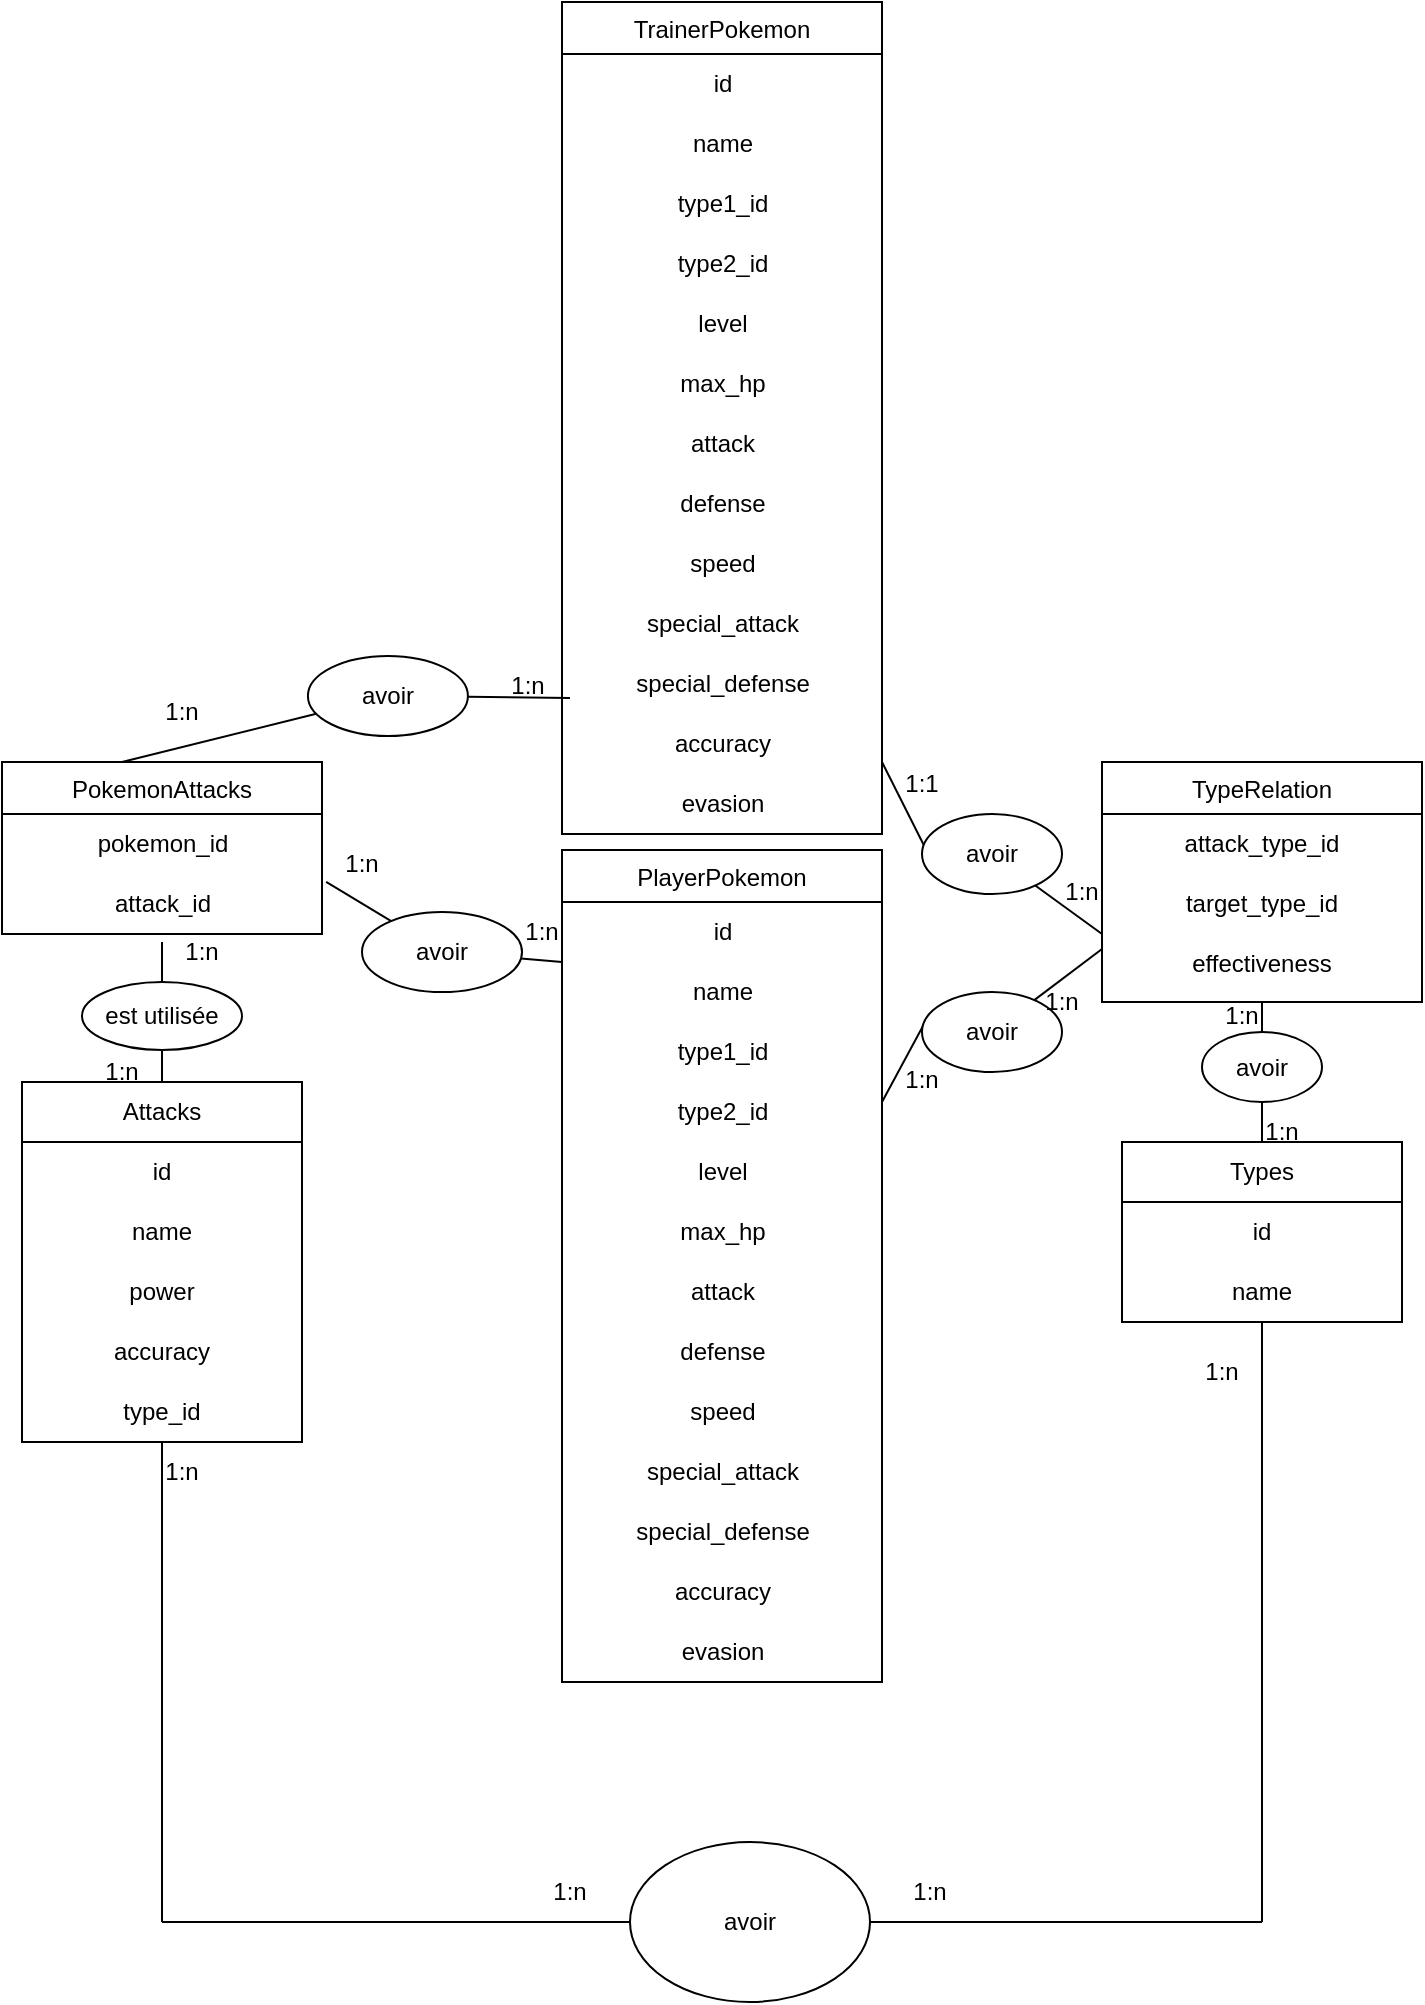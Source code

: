 <mxfile version="24.7.5">
  <diagram id="C5RBs43oDa-KdzZeNtuy" name="Page-1">
    <mxGraphModel dx="1658" dy="828" grid="1" gridSize="10" guides="1" tooltips="1" connect="1" arrows="1" fold="1" page="1" pageScale="1" pageWidth="827" pageHeight="1169" math="0" shadow="0">
      <root>
        <mxCell id="WIyWlLk6GJQsqaUBKTNV-0" />
        <mxCell id="WIyWlLk6GJQsqaUBKTNV-1" parent="WIyWlLk6GJQsqaUBKTNV-0" />
        <mxCell id="zkfFHV4jXpPFQw0GAbJ--6" value="TrainerPokemon" style="swimlane;fontStyle=0;align=center;verticalAlign=top;childLayout=stackLayout;horizontal=1;startSize=26;horizontalStack=0;resizeParent=1;resizeLast=0;collapsible=1;marginBottom=0;rounded=0;shadow=0;strokeWidth=1;" parent="WIyWlLk6GJQsqaUBKTNV-1" vertex="1">
          <mxGeometry x="320" width="160" height="416" as="geometry">
            <mxRectangle x="130" y="380" width="160" height="26" as="alternateBounds" />
          </mxGeometry>
        </mxCell>
        <mxCell id="Q6tB_0oO0poqJp2RzLPP-0" value="id" style="text;html=1;align=center;verticalAlign=middle;resizable=0;points=[];autosize=1;strokeColor=none;fillColor=none;" parent="zkfFHV4jXpPFQw0GAbJ--6" vertex="1">
          <mxGeometry y="26" width="160" height="30" as="geometry" />
        </mxCell>
        <mxCell id="Q6tB_0oO0poqJp2RzLPP-1" value="name" style="text;html=1;align=center;verticalAlign=middle;resizable=0;points=[];autosize=1;strokeColor=none;fillColor=none;" parent="zkfFHV4jXpPFQw0GAbJ--6" vertex="1">
          <mxGeometry y="56" width="160" height="30" as="geometry" />
        </mxCell>
        <mxCell id="Q6tB_0oO0poqJp2RzLPP-2" value="type1_id" style="text;html=1;align=center;verticalAlign=middle;resizable=0;points=[];autosize=1;strokeColor=none;fillColor=none;" parent="zkfFHV4jXpPFQw0GAbJ--6" vertex="1">
          <mxGeometry y="86" width="160" height="30" as="geometry" />
        </mxCell>
        <mxCell id="Q6tB_0oO0poqJp2RzLPP-3" value="type2_id" style="text;html=1;align=center;verticalAlign=middle;resizable=0;points=[];autosize=1;strokeColor=none;fillColor=none;" parent="zkfFHV4jXpPFQw0GAbJ--6" vertex="1">
          <mxGeometry y="116" width="160" height="30" as="geometry" />
        </mxCell>
        <mxCell id="Q6tB_0oO0poqJp2RzLPP-4" value="level" style="text;html=1;align=center;verticalAlign=middle;resizable=0;points=[];autosize=1;strokeColor=none;fillColor=none;" parent="zkfFHV4jXpPFQw0GAbJ--6" vertex="1">
          <mxGeometry y="146" width="160" height="30" as="geometry" />
        </mxCell>
        <mxCell id="Q6tB_0oO0poqJp2RzLPP-5" value="max_hp" style="text;html=1;align=center;verticalAlign=middle;resizable=0;points=[];autosize=1;strokeColor=none;fillColor=none;" parent="zkfFHV4jXpPFQw0GAbJ--6" vertex="1">
          <mxGeometry y="176" width="160" height="30" as="geometry" />
        </mxCell>
        <mxCell id="Q6tB_0oO0poqJp2RzLPP-6" value="attack" style="text;html=1;align=center;verticalAlign=middle;resizable=0;points=[];autosize=1;strokeColor=none;fillColor=none;" parent="zkfFHV4jXpPFQw0GAbJ--6" vertex="1">
          <mxGeometry y="206" width="160" height="30" as="geometry" />
        </mxCell>
        <mxCell id="Q6tB_0oO0poqJp2RzLPP-7" value="defense" style="text;html=1;align=center;verticalAlign=middle;resizable=0;points=[];autosize=1;strokeColor=none;fillColor=none;" parent="zkfFHV4jXpPFQw0GAbJ--6" vertex="1">
          <mxGeometry y="236" width="160" height="30" as="geometry" />
        </mxCell>
        <mxCell id="Q6tB_0oO0poqJp2RzLPP-8" value="speed" style="text;html=1;align=center;verticalAlign=middle;resizable=0;points=[];autosize=1;strokeColor=none;fillColor=none;" parent="zkfFHV4jXpPFQw0GAbJ--6" vertex="1">
          <mxGeometry y="266" width="160" height="30" as="geometry" />
        </mxCell>
        <mxCell id="Q6tB_0oO0poqJp2RzLPP-9" value="special_attack" style="text;html=1;align=center;verticalAlign=middle;resizable=0;points=[];autosize=1;strokeColor=none;fillColor=none;" parent="zkfFHV4jXpPFQw0GAbJ--6" vertex="1">
          <mxGeometry y="296" width="160" height="30" as="geometry" />
        </mxCell>
        <mxCell id="Q6tB_0oO0poqJp2RzLPP-10" value="special_defense" style="text;html=1;align=center;verticalAlign=middle;resizable=0;points=[];autosize=1;strokeColor=none;fillColor=none;" parent="zkfFHV4jXpPFQw0GAbJ--6" vertex="1">
          <mxGeometry y="326" width="160" height="30" as="geometry" />
        </mxCell>
        <mxCell id="Q6tB_0oO0poqJp2RzLPP-12" value="accuracy" style="text;html=1;align=center;verticalAlign=middle;resizable=0;points=[];autosize=1;strokeColor=none;fillColor=none;" parent="zkfFHV4jXpPFQw0GAbJ--6" vertex="1">
          <mxGeometry y="356" width="160" height="30" as="geometry" />
        </mxCell>
        <mxCell id="Q6tB_0oO0poqJp2RzLPP-11" value="evasion" style="text;html=1;align=center;verticalAlign=middle;resizable=0;points=[];autosize=1;strokeColor=none;fillColor=none;" parent="zkfFHV4jXpPFQw0GAbJ--6" vertex="1">
          <mxGeometry y="386" width="160" height="30" as="geometry" />
        </mxCell>
        <mxCell id="zkfFHV4jXpPFQw0GAbJ--13" value="PokemonAttacks" style="swimlane;fontStyle=0;align=center;verticalAlign=top;childLayout=stackLayout;horizontal=1;startSize=26;horizontalStack=0;resizeParent=1;resizeLast=0;collapsible=1;marginBottom=0;rounded=0;shadow=0;strokeWidth=1;" parent="WIyWlLk6GJQsqaUBKTNV-1" vertex="1">
          <mxGeometry x="40" y="380" width="160" height="86" as="geometry">
            <mxRectangle x="340" y="380" width="170" height="26" as="alternateBounds" />
          </mxGeometry>
        </mxCell>
        <mxCell id="Q6tB_0oO0poqJp2RzLPP-27" value="pokemon_id" style="text;html=1;align=center;verticalAlign=middle;resizable=0;points=[];autosize=1;strokeColor=none;fillColor=none;" parent="zkfFHV4jXpPFQw0GAbJ--13" vertex="1">
          <mxGeometry y="26" width="160" height="30" as="geometry" />
        </mxCell>
        <mxCell id="Q6tB_0oO0poqJp2RzLPP-28" value="attack_id" style="text;html=1;align=center;verticalAlign=middle;resizable=0;points=[];autosize=1;strokeColor=none;fillColor=none;" parent="zkfFHV4jXpPFQw0GAbJ--13" vertex="1">
          <mxGeometry y="56" width="160" height="30" as="geometry" />
        </mxCell>
        <mxCell id="zkfFHV4jXpPFQw0GAbJ--17" value="TypeRelation" style="swimlane;fontStyle=0;align=center;verticalAlign=top;childLayout=stackLayout;horizontal=1;startSize=26;horizontalStack=0;resizeParent=1;resizeLast=0;collapsible=1;marginBottom=0;rounded=0;shadow=0;strokeWidth=1;" parent="WIyWlLk6GJQsqaUBKTNV-1" vertex="1">
          <mxGeometry x="590" y="380" width="160" height="120" as="geometry">
            <mxRectangle x="550" y="140" width="160" height="26" as="alternateBounds" />
          </mxGeometry>
        </mxCell>
        <mxCell id="JcOkQ7_HRd8-NF1b0VW--25" value="attack_type_id" style="text;html=1;align=center;verticalAlign=middle;whiteSpace=wrap;rounded=0;" vertex="1" parent="zkfFHV4jXpPFQw0GAbJ--17">
          <mxGeometry y="26" width="160" height="30" as="geometry" />
        </mxCell>
        <mxCell id="JcOkQ7_HRd8-NF1b0VW--26" value="target_type_id" style="text;html=1;align=center;verticalAlign=middle;whiteSpace=wrap;rounded=0;" vertex="1" parent="zkfFHV4jXpPFQw0GAbJ--17">
          <mxGeometry y="56" width="160" height="30" as="geometry" />
        </mxCell>
        <mxCell id="JcOkQ7_HRd8-NF1b0VW--27" value="effectiveness" style="text;html=1;align=center;verticalAlign=middle;whiteSpace=wrap;rounded=0;" vertex="1" parent="zkfFHV4jXpPFQw0GAbJ--17">
          <mxGeometry y="86" width="160" height="30" as="geometry" />
        </mxCell>
        <mxCell id="Q6tB_0oO0poqJp2RzLPP-13" value="PlayerPokemon" style="swimlane;fontStyle=0;align=center;verticalAlign=top;childLayout=stackLayout;horizontal=1;startSize=26;horizontalStack=0;resizeParent=1;resizeLast=0;collapsible=1;marginBottom=0;rounded=0;shadow=0;strokeWidth=1;" parent="WIyWlLk6GJQsqaUBKTNV-1" vertex="1">
          <mxGeometry x="320" y="424" width="160" height="416" as="geometry">
            <mxRectangle x="130" y="380" width="160" height="26" as="alternateBounds" />
          </mxGeometry>
        </mxCell>
        <mxCell id="Q6tB_0oO0poqJp2RzLPP-14" value="id" style="text;html=1;align=center;verticalAlign=middle;resizable=0;points=[];autosize=1;strokeColor=none;fillColor=none;" parent="Q6tB_0oO0poqJp2RzLPP-13" vertex="1">
          <mxGeometry y="26" width="160" height="30" as="geometry" />
        </mxCell>
        <mxCell id="Q6tB_0oO0poqJp2RzLPP-15" value="name" style="text;html=1;align=center;verticalAlign=middle;resizable=0;points=[];autosize=1;strokeColor=none;fillColor=none;" parent="Q6tB_0oO0poqJp2RzLPP-13" vertex="1">
          <mxGeometry y="56" width="160" height="30" as="geometry" />
        </mxCell>
        <mxCell id="Q6tB_0oO0poqJp2RzLPP-16" value="type1_id" style="text;html=1;align=center;verticalAlign=middle;resizable=0;points=[];autosize=1;strokeColor=none;fillColor=none;" parent="Q6tB_0oO0poqJp2RzLPP-13" vertex="1">
          <mxGeometry y="86" width="160" height="30" as="geometry" />
        </mxCell>
        <mxCell id="Q6tB_0oO0poqJp2RzLPP-17" value="type2_id" style="text;html=1;align=center;verticalAlign=middle;resizable=0;points=[];autosize=1;strokeColor=none;fillColor=none;" parent="Q6tB_0oO0poqJp2RzLPP-13" vertex="1">
          <mxGeometry y="116" width="160" height="30" as="geometry" />
        </mxCell>
        <mxCell id="Q6tB_0oO0poqJp2RzLPP-18" value="level" style="text;html=1;align=center;verticalAlign=middle;resizable=0;points=[];autosize=1;strokeColor=none;fillColor=none;" parent="Q6tB_0oO0poqJp2RzLPP-13" vertex="1">
          <mxGeometry y="146" width="160" height="30" as="geometry" />
        </mxCell>
        <mxCell id="Q6tB_0oO0poqJp2RzLPP-19" value="max_hp" style="text;html=1;align=center;verticalAlign=middle;resizable=0;points=[];autosize=1;strokeColor=none;fillColor=none;" parent="Q6tB_0oO0poqJp2RzLPP-13" vertex="1">
          <mxGeometry y="176" width="160" height="30" as="geometry" />
        </mxCell>
        <mxCell id="Q6tB_0oO0poqJp2RzLPP-20" value="attack" style="text;html=1;align=center;verticalAlign=middle;resizable=0;points=[];autosize=1;strokeColor=none;fillColor=none;" parent="Q6tB_0oO0poqJp2RzLPP-13" vertex="1">
          <mxGeometry y="206" width="160" height="30" as="geometry" />
        </mxCell>
        <mxCell id="Q6tB_0oO0poqJp2RzLPP-21" value="defense" style="text;html=1;align=center;verticalAlign=middle;resizable=0;points=[];autosize=1;strokeColor=none;fillColor=none;" parent="Q6tB_0oO0poqJp2RzLPP-13" vertex="1">
          <mxGeometry y="236" width="160" height="30" as="geometry" />
        </mxCell>
        <mxCell id="Q6tB_0oO0poqJp2RzLPP-22" value="speed" style="text;html=1;align=center;verticalAlign=middle;resizable=0;points=[];autosize=1;strokeColor=none;fillColor=none;" parent="Q6tB_0oO0poqJp2RzLPP-13" vertex="1">
          <mxGeometry y="266" width="160" height="30" as="geometry" />
        </mxCell>
        <mxCell id="Q6tB_0oO0poqJp2RzLPP-23" value="special_attack" style="text;html=1;align=center;verticalAlign=middle;resizable=0;points=[];autosize=1;strokeColor=none;fillColor=none;" parent="Q6tB_0oO0poqJp2RzLPP-13" vertex="1">
          <mxGeometry y="296" width="160" height="30" as="geometry" />
        </mxCell>
        <mxCell id="Q6tB_0oO0poqJp2RzLPP-24" value="special_defense" style="text;html=1;align=center;verticalAlign=middle;resizable=0;points=[];autosize=1;strokeColor=none;fillColor=none;" parent="Q6tB_0oO0poqJp2RzLPP-13" vertex="1">
          <mxGeometry y="326" width="160" height="30" as="geometry" />
        </mxCell>
        <mxCell id="Q6tB_0oO0poqJp2RzLPP-25" value="accuracy" style="text;html=1;align=center;verticalAlign=middle;resizable=0;points=[];autosize=1;strokeColor=none;fillColor=none;" parent="Q6tB_0oO0poqJp2RzLPP-13" vertex="1">
          <mxGeometry y="356" width="160" height="30" as="geometry" />
        </mxCell>
        <mxCell id="Q6tB_0oO0poqJp2RzLPP-26" value="evasion" style="text;html=1;align=center;verticalAlign=middle;resizable=0;points=[];autosize=1;strokeColor=none;fillColor=none;" parent="Q6tB_0oO0poqJp2RzLPP-13" vertex="1">
          <mxGeometry y="386" width="160" height="30" as="geometry" />
        </mxCell>
        <mxCell id="JcOkQ7_HRd8-NF1b0VW--2" value="1:n" style="text;html=1;align=center;verticalAlign=middle;whiteSpace=wrap;rounded=0;" vertex="1" parent="WIyWlLk6GJQsqaUBKTNV-1">
          <mxGeometry x="272.96" y="326.98" width="60" height="30" as="geometry" />
        </mxCell>
        <mxCell id="JcOkQ7_HRd8-NF1b0VW--3" value="1:n" style="text;html=1;align=center;verticalAlign=middle;whiteSpace=wrap;rounded=0;" vertex="1" parent="WIyWlLk6GJQsqaUBKTNV-1">
          <mxGeometry x="190" y="416" width="60" height="30" as="geometry" />
        </mxCell>
        <mxCell id="JcOkQ7_HRd8-NF1b0VW--4" value="1:n" style="text;html=1;align=center;verticalAlign=middle;whiteSpace=wrap;rounded=0;" vertex="1" parent="WIyWlLk6GJQsqaUBKTNV-1">
          <mxGeometry x="280" y="450" width="60" height="30" as="geometry" />
        </mxCell>
        <mxCell id="JcOkQ7_HRd8-NF1b0VW--11" value="Attacks" style="swimlane;fontStyle=0;childLayout=stackLayout;horizontal=1;startSize=30;horizontalStack=0;resizeParent=1;resizeParentMax=0;resizeLast=0;collapsible=1;marginBottom=0;whiteSpace=wrap;html=1;" vertex="1" parent="WIyWlLk6GJQsqaUBKTNV-1">
          <mxGeometry x="50" y="540" width="140" height="180" as="geometry" />
        </mxCell>
        <mxCell id="JcOkQ7_HRd8-NF1b0VW--17" value="id" style="text;html=1;align=center;verticalAlign=middle;whiteSpace=wrap;rounded=0;" vertex="1" parent="JcOkQ7_HRd8-NF1b0VW--11">
          <mxGeometry y="30" width="140" height="30" as="geometry" />
        </mxCell>
        <mxCell id="JcOkQ7_HRd8-NF1b0VW--20" value="name" style="text;html=1;align=center;verticalAlign=middle;whiteSpace=wrap;rounded=0;" vertex="1" parent="JcOkQ7_HRd8-NF1b0VW--11">
          <mxGeometry y="60" width="140" height="30" as="geometry" />
        </mxCell>
        <mxCell id="JcOkQ7_HRd8-NF1b0VW--21" value="power" style="text;html=1;align=center;verticalAlign=middle;whiteSpace=wrap;rounded=0;" vertex="1" parent="JcOkQ7_HRd8-NF1b0VW--11">
          <mxGeometry y="90" width="140" height="30" as="geometry" />
        </mxCell>
        <mxCell id="JcOkQ7_HRd8-NF1b0VW--19" value="accuracy" style="text;html=1;align=center;verticalAlign=middle;whiteSpace=wrap;rounded=0;" vertex="1" parent="JcOkQ7_HRd8-NF1b0VW--11">
          <mxGeometry y="120" width="140" height="30" as="geometry" />
        </mxCell>
        <mxCell id="JcOkQ7_HRd8-NF1b0VW--18" value="type_id" style="text;html=1;align=center;verticalAlign=middle;whiteSpace=wrap;rounded=0;" vertex="1" parent="JcOkQ7_HRd8-NF1b0VW--11">
          <mxGeometry y="150" width="140" height="30" as="geometry" />
        </mxCell>
        <mxCell id="JcOkQ7_HRd8-NF1b0VW--15" value="" style="endArrow=none;html=1;rounded=0;exitX=0.5;exitY=0;exitDx=0;exitDy=0;" edge="1" parent="WIyWlLk6GJQsqaUBKTNV-1" source="JcOkQ7_HRd8-NF1b0VW--11">
          <mxGeometry width="50" height="50" relative="1" as="geometry">
            <mxPoint x="70" y="520" as="sourcePoint" />
            <mxPoint x="120" y="470" as="targetPoint" />
            <Array as="points">
              <mxPoint x="120" y="480" />
            </Array>
          </mxGeometry>
        </mxCell>
        <mxCell id="JcOkQ7_HRd8-NF1b0VW--22" value="est utilisée" style="ellipse;whiteSpace=wrap;html=1;" vertex="1" parent="WIyWlLk6GJQsqaUBKTNV-1">
          <mxGeometry x="80" y="490" width="80" height="34" as="geometry" />
        </mxCell>
        <mxCell id="JcOkQ7_HRd8-NF1b0VW--23" value="1:n" style="text;html=1;align=center;verticalAlign=middle;whiteSpace=wrap;rounded=0;" vertex="1" parent="WIyWlLk6GJQsqaUBKTNV-1">
          <mxGeometry x="70" y="520" width="60" height="30" as="geometry" />
        </mxCell>
        <mxCell id="JcOkQ7_HRd8-NF1b0VW--24" value="1:n" style="text;html=1;align=center;verticalAlign=middle;whiteSpace=wrap;rounded=0;" vertex="1" parent="WIyWlLk6GJQsqaUBKTNV-1">
          <mxGeometry x="110" y="460" width="60" height="30" as="geometry" />
        </mxCell>
        <mxCell id="JcOkQ7_HRd8-NF1b0VW--29" value="" style="endArrow=none;html=1;rounded=0;" edge="1" parent="WIyWlLk6GJQsqaUBKTNV-1" source="JcOkQ7_HRd8-NF1b0VW--6">
          <mxGeometry width="50" height="50" relative="1" as="geometry">
            <mxPoint x="270" y="480" as="sourcePoint" />
            <mxPoint x="320" y="480" as="targetPoint" />
          </mxGeometry>
        </mxCell>
        <mxCell id="JcOkQ7_HRd8-NF1b0VW--30" value="" style="endArrow=none;html=1;rounded=0;" edge="1" parent="WIyWlLk6GJQsqaUBKTNV-1" target="JcOkQ7_HRd8-NF1b0VW--6">
          <mxGeometry width="50" height="50" relative="1" as="geometry">
            <mxPoint x="270" y="480" as="sourcePoint" />
            <mxPoint x="320" y="480" as="targetPoint" />
          </mxGeometry>
        </mxCell>
        <mxCell id="JcOkQ7_HRd8-NF1b0VW--6" value="avoir" style="ellipse;whiteSpace=wrap;html=1;" vertex="1" parent="WIyWlLk6GJQsqaUBKTNV-1">
          <mxGeometry x="220" y="455" width="80" height="40" as="geometry" />
        </mxCell>
        <mxCell id="JcOkQ7_HRd8-NF1b0VW--31" value="" style="endArrow=none;html=1;rounded=0;entryX=1.013;entryY=1.133;entryDx=0;entryDy=0;entryPerimeter=0;" edge="1" parent="WIyWlLk6GJQsqaUBKTNV-1" source="JcOkQ7_HRd8-NF1b0VW--6" target="Q6tB_0oO0poqJp2RzLPP-27">
          <mxGeometry width="50" height="50" relative="1" as="geometry">
            <mxPoint x="210" y="470" as="sourcePoint" />
            <mxPoint x="260" y="420" as="targetPoint" />
          </mxGeometry>
        </mxCell>
        <mxCell id="JcOkQ7_HRd8-NF1b0VW--32" value="" style="endArrow=none;html=1;rounded=0;entryX=0.025;entryY=0.733;entryDx=0;entryDy=0;entryPerimeter=0;" edge="1" parent="WIyWlLk6GJQsqaUBKTNV-1" source="JcOkQ7_HRd8-NF1b0VW--34" target="Q6tB_0oO0poqJp2RzLPP-10">
          <mxGeometry width="50" height="50" relative="1" as="geometry">
            <mxPoint x="242.96" y="351.98" as="sourcePoint" />
            <mxPoint x="292.96" y="351.98" as="targetPoint" />
          </mxGeometry>
        </mxCell>
        <mxCell id="JcOkQ7_HRd8-NF1b0VW--33" value="" style="endArrow=none;html=1;rounded=0;" edge="1" parent="WIyWlLk6GJQsqaUBKTNV-1" target="JcOkQ7_HRd8-NF1b0VW--34">
          <mxGeometry width="50" height="50" relative="1" as="geometry">
            <mxPoint x="242.96" y="351.98" as="sourcePoint" />
            <mxPoint x="292.96" y="351.98" as="targetPoint" />
          </mxGeometry>
        </mxCell>
        <mxCell id="JcOkQ7_HRd8-NF1b0VW--34" value="avoir" style="ellipse;whiteSpace=wrap;html=1;" vertex="1" parent="WIyWlLk6GJQsqaUBKTNV-1">
          <mxGeometry x="192.96" y="326.98" width="80" height="40" as="geometry" />
        </mxCell>
        <mxCell id="JcOkQ7_HRd8-NF1b0VW--35" value="" style="endArrow=none;html=1;rounded=0;entryX=0.544;entryY=-0.023;entryDx=0;entryDy=0;entryPerimeter=0;" edge="1" parent="WIyWlLk6GJQsqaUBKTNV-1" source="JcOkQ7_HRd8-NF1b0VW--34">
          <mxGeometry width="50" height="50" relative="1" as="geometry">
            <mxPoint x="182.96" y="341.98" as="sourcePoint" />
            <mxPoint x="100.0" y="380.002" as="targetPoint" />
          </mxGeometry>
        </mxCell>
        <mxCell id="JcOkQ7_HRd8-NF1b0VW--36" value="1:n" style="text;html=1;align=center;verticalAlign=middle;whiteSpace=wrap;rounded=0;" vertex="1" parent="WIyWlLk6GJQsqaUBKTNV-1">
          <mxGeometry x="100" y="340" width="60" height="30" as="geometry" />
        </mxCell>
        <mxCell id="JcOkQ7_HRd8-NF1b0VW--37" value="Types" style="swimlane;fontStyle=0;childLayout=stackLayout;horizontal=1;startSize=30;horizontalStack=0;resizeParent=1;resizeParentMax=0;resizeLast=0;collapsible=1;marginBottom=0;whiteSpace=wrap;html=1;" vertex="1" parent="WIyWlLk6GJQsqaUBKTNV-1">
          <mxGeometry x="600" y="570" width="140" height="90" as="geometry" />
        </mxCell>
        <mxCell id="JcOkQ7_HRd8-NF1b0VW--41" value="id" style="text;html=1;align=center;verticalAlign=middle;whiteSpace=wrap;rounded=0;" vertex="1" parent="JcOkQ7_HRd8-NF1b0VW--37">
          <mxGeometry y="30" width="140" height="30" as="geometry" />
        </mxCell>
        <mxCell id="JcOkQ7_HRd8-NF1b0VW--42" value="name" style="text;html=1;align=center;verticalAlign=middle;whiteSpace=wrap;rounded=0;" vertex="1" parent="JcOkQ7_HRd8-NF1b0VW--37">
          <mxGeometry y="60" width="140" height="30" as="geometry" />
        </mxCell>
        <mxCell id="JcOkQ7_HRd8-NF1b0VW--43" value="" style="endArrow=none;html=1;rounded=0;entryX=0;entryY=1;entryDx=0;entryDy=0;" edge="1" parent="WIyWlLk6GJQsqaUBKTNV-1" source="JcOkQ7_HRd8-NF1b0VW--47" target="JcOkQ7_HRd8-NF1b0VW--26">
          <mxGeometry width="50" height="50" relative="1" as="geometry">
            <mxPoint x="480" y="380" as="sourcePoint" />
            <mxPoint x="530" y="330" as="targetPoint" />
          </mxGeometry>
        </mxCell>
        <mxCell id="JcOkQ7_HRd8-NF1b0VW--44" value="" style="endArrow=none;html=1;rounded=0;entryX=0;entryY=0.25;entryDx=0;entryDy=0;" edge="1" parent="WIyWlLk6GJQsqaUBKTNV-1" source="JcOkQ7_HRd8-NF1b0VW--45" target="JcOkQ7_HRd8-NF1b0VW--27">
          <mxGeometry width="50" height="50" relative="1" as="geometry">
            <mxPoint x="480" y="550" as="sourcePoint" />
            <mxPoint x="530" y="500" as="targetPoint" />
          </mxGeometry>
        </mxCell>
        <mxCell id="JcOkQ7_HRd8-NF1b0VW--46" value="" style="endArrow=none;html=1;rounded=0;entryX=0;entryY=0.25;entryDx=0;entryDy=0;" edge="1" parent="WIyWlLk6GJQsqaUBKTNV-1" target="JcOkQ7_HRd8-NF1b0VW--45">
          <mxGeometry width="50" height="50" relative="1" as="geometry">
            <mxPoint x="480" y="550" as="sourcePoint" />
            <mxPoint x="590" y="474" as="targetPoint" />
          </mxGeometry>
        </mxCell>
        <mxCell id="JcOkQ7_HRd8-NF1b0VW--45" value="avoir" style="ellipse;whiteSpace=wrap;html=1;" vertex="1" parent="WIyWlLk6GJQsqaUBKTNV-1">
          <mxGeometry x="500" y="495" width="70" height="40" as="geometry" />
        </mxCell>
        <mxCell id="JcOkQ7_HRd8-NF1b0VW--48" value="" style="endArrow=none;html=1;rounded=0;entryX=0;entryY=1;entryDx=0;entryDy=0;" edge="1" parent="WIyWlLk6GJQsqaUBKTNV-1" target="JcOkQ7_HRd8-NF1b0VW--47">
          <mxGeometry width="50" height="50" relative="1" as="geometry">
            <mxPoint x="480" y="380" as="sourcePoint" />
            <mxPoint x="590" y="466" as="targetPoint" />
          </mxGeometry>
        </mxCell>
        <mxCell id="JcOkQ7_HRd8-NF1b0VW--47" value="avoir" style="ellipse;whiteSpace=wrap;html=1;" vertex="1" parent="WIyWlLk6GJQsqaUBKTNV-1">
          <mxGeometry x="500" y="406" width="70" height="40" as="geometry" />
        </mxCell>
        <mxCell id="JcOkQ7_HRd8-NF1b0VW--49" value="1:1" style="text;html=1;align=center;verticalAlign=middle;whiteSpace=wrap;rounded=0;" vertex="1" parent="WIyWlLk6GJQsqaUBKTNV-1">
          <mxGeometry x="470" y="376" width="60" height="30" as="geometry" />
        </mxCell>
        <mxCell id="JcOkQ7_HRd8-NF1b0VW--50" value="" style="endArrow=none;html=1;rounded=0;exitX=0.5;exitY=0;exitDx=0;exitDy=0;" edge="1" parent="WIyWlLk6GJQsqaUBKTNV-1" source="JcOkQ7_HRd8-NF1b0VW--37">
          <mxGeometry width="50" height="50" relative="1" as="geometry">
            <mxPoint x="620" y="550" as="sourcePoint" />
            <mxPoint x="670" y="500" as="targetPoint" />
          </mxGeometry>
        </mxCell>
        <mxCell id="JcOkQ7_HRd8-NF1b0VW--51" value="avoir" style="ellipse;whiteSpace=wrap;html=1;" vertex="1" parent="WIyWlLk6GJQsqaUBKTNV-1">
          <mxGeometry x="640" y="515" width="60" height="35" as="geometry" />
        </mxCell>
        <mxCell id="JcOkQ7_HRd8-NF1b0VW--52" value="1:n" style="text;html=1;align=center;verticalAlign=middle;whiteSpace=wrap;rounded=0;" vertex="1" parent="WIyWlLk6GJQsqaUBKTNV-1">
          <mxGeometry x="670" y="550" width="20" height="30" as="geometry" />
        </mxCell>
        <mxCell id="JcOkQ7_HRd8-NF1b0VW--54" value="1:n" style="text;html=1;align=center;verticalAlign=middle;whiteSpace=wrap;rounded=0;" vertex="1" parent="WIyWlLk6GJQsqaUBKTNV-1">
          <mxGeometry x="650" y="492" width="20" height="30" as="geometry" />
        </mxCell>
        <mxCell id="JcOkQ7_HRd8-NF1b0VW--55" value="1:n" style="text;html=1;align=center;verticalAlign=middle;whiteSpace=wrap;rounded=0;" vertex="1" parent="WIyWlLk6GJQsqaUBKTNV-1">
          <mxGeometry x="570" y="430" width="20" height="30" as="geometry" />
        </mxCell>
        <mxCell id="JcOkQ7_HRd8-NF1b0VW--56" value="1:n" style="text;html=1;align=center;verticalAlign=middle;whiteSpace=wrap;rounded=0;" vertex="1" parent="WIyWlLk6GJQsqaUBKTNV-1">
          <mxGeometry x="560" y="485" width="20" height="30" as="geometry" />
        </mxCell>
        <mxCell id="JcOkQ7_HRd8-NF1b0VW--57" value="1:n" style="text;html=1;align=center;verticalAlign=middle;whiteSpace=wrap;rounded=0;" vertex="1" parent="WIyWlLk6GJQsqaUBKTNV-1">
          <mxGeometry x="490" y="524" width="20" height="30" as="geometry" />
        </mxCell>
        <mxCell id="JcOkQ7_HRd8-NF1b0VW--58" value="" style="endArrow=none;html=1;rounded=0;" edge="1" parent="WIyWlLk6GJQsqaUBKTNV-1">
          <mxGeometry width="50" height="50" relative="1" as="geometry">
            <mxPoint x="120" y="960" as="sourcePoint" />
            <mxPoint x="120" y="720" as="targetPoint" />
          </mxGeometry>
        </mxCell>
        <mxCell id="JcOkQ7_HRd8-NF1b0VW--59" value="" style="endArrow=none;html=1;rounded=0;" edge="1" parent="WIyWlLk6GJQsqaUBKTNV-1">
          <mxGeometry width="50" height="50" relative="1" as="geometry">
            <mxPoint x="120" y="960" as="sourcePoint" />
            <mxPoint x="670" y="960" as="targetPoint" />
          </mxGeometry>
        </mxCell>
        <mxCell id="JcOkQ7_HRd8-NF1b0VW--60" value="" style="endArrow=none;html=1;rounded=0;" edge="1" parent="WIyWlLk6GJQsqaUBKTNV-1">
          <mxGeometry width="50" height="50" relative="1" as="geometry">
            <mxPoint x="670" y="960" as="sourcePoint" />
            <mxPoint x="670" y="660" as="targetPoint" />
          </mxGeometry>
        </mxCell>
        <mxCell id="JcOkQ7_HRd8-NF1b0VW--61" value="avoir" style="ellipse;whiteSpace=wrap;html=1;" vertex="1" parent="WIyWlLk6GJQsqaUBKTNV-1">
          <mxGeometry x="354" y="920" width="120" height="80" as="geometry" />
        </mxCell>
        <mxCell id="JcOkQ7_HRd8-NF1b0VW--62" value="1:n" style="text;html=1;align=center;verticalAlign=middle;whiteSpace=wrap;rounded=0;" vertex="1" parent="WIyWlLk6GJQsqaUBKTNV-1">
          <mxGeometry x="620" y="670" width="60" height="30" as="geometry" />
        </mxCell>
        <mxCell id="JcOkQ7_HRd8-NF1b0VW--63" value="1:n" style="text;html=1;align=center;verticalAlign=middle;whiteSpace=wrap;rounded=0;" vertex="1" parent="WIyWlLk6GJQsqaUBKTNV-1">
          <mxGeometry x="100" y="720" width="60" height="30" as="geometry" />
        </mxCell>
        <mxCell id="JcOkQ7_HRd8-NF1b0VW--64" value="1:n" style="text;html=1;align=center;verticalAlign=middle;whiteSpace=wrap;rounded=0;" vertex="1" parent="WIyWlLk6GJQsqaUBKTNV-1">
          <mxGeometry x="474" y="930" width="60" height="30" as="geometry" />
        </mxCell>
        <mxCell id="JcOkQ7_HRd8-NF1b0VW--65" value="1:n" style="text;html=1;align=center;verticalAlign=middle;whiteSpace=wrap;rounded=0;" vertex="1" parent="WIyWlLk6GJQsqaUBKTNV-1">
          <mxGeometry x="294" y="930" width="60" height="30" as="geometry" />
        </mxCell>
      </root>
    </mxGraphModel>
  </diagram>
</mxfile>
